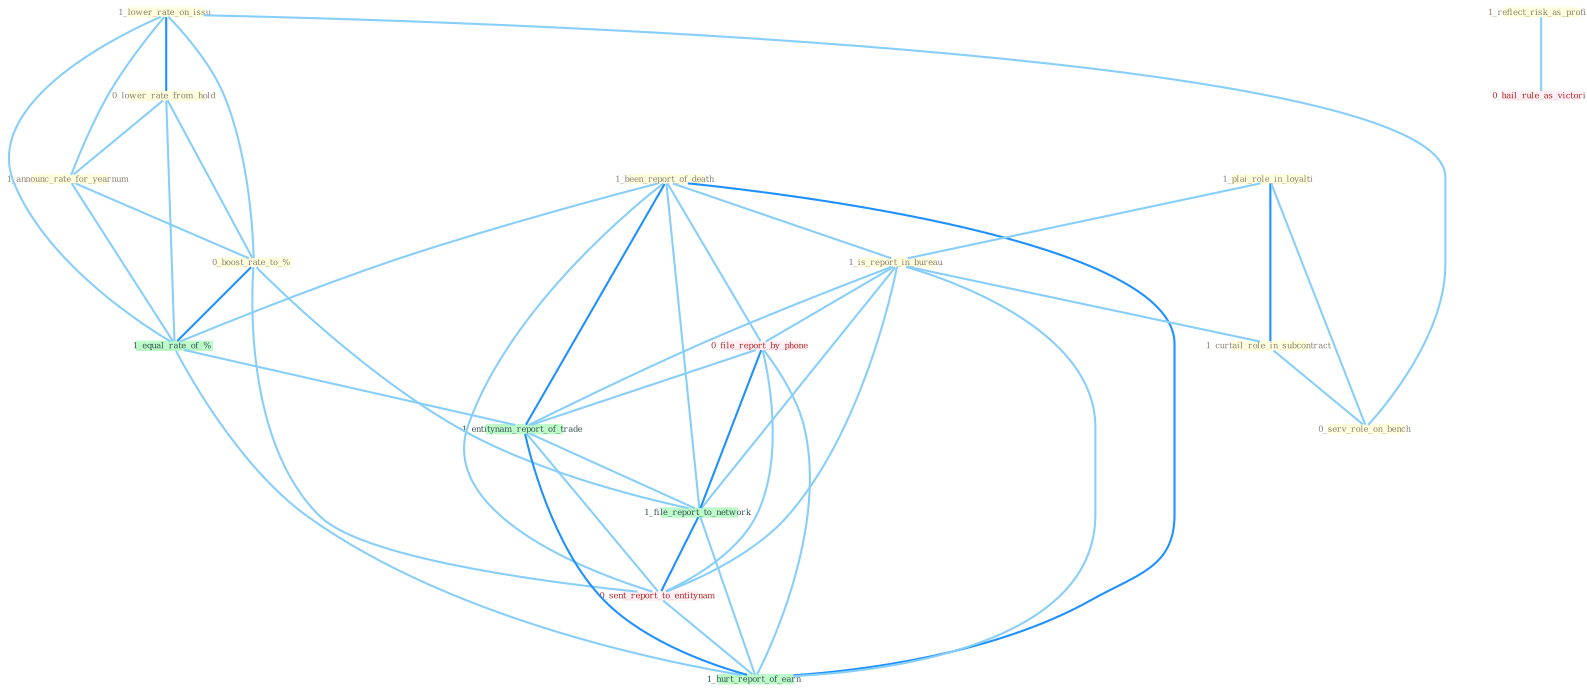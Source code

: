 Graph G{ 
    node
    [shape=polygon,style=filled,width=.5,height=.06,color="#BDFCC9",fixedsize=true,fontsize=4,
    fontcolor="#2f4f4f"];
    {node
    [color="#ffffe0", fontcolor="#8b7d6b"] "1_lower_rate_on_issu " "1_been_report_of_death " "1_plai_role_in_loyalti " "1_reflect_risk_as_profil " "0_lower_rate_from_hold " "1_announc_rate_for_yearnum " "0_boost_rate_to_% " "1_is_report_in_bureau " "1_curtail_role_in_subcontract " "0_serv_role_on_bench "}
{node [color="#fff0f5", fontcolor="#b22222"] "0_file_report_by_phone " "0_hail_rule_as_victori " "0_sent_report_to_entitynam "}
edge [color="#B0E2FF"];

	"1_lower_rate_on_issu " -- "0_lower_rate_from_hold " [w="2", color="#1e90ff" , len=0.8];
	"1_lower_rate_on_issu " -- "1_announc_rate_for_yearnum " [w="1", color="#87cefa" ];
	"1_lower_rate_on_issu " -- "0_boost_rate_to_% " [w="1", color="#87cefa" ];
	"1_lower_rate_on_issu " -- "0_serv_role_on_bench " [w="1", color="#87cefa" ];
	"1_lower_rate_on_issu " -- "1_equal_rate_of_% " [w="1", color="#87cefa" ];
	"1_been_report_of_death " -- "1_is_report_in_bureau " [w="1", color="#87cefa" ];
	"1_been_report_of_death " -- "0_file_report_by_phone " [w="1", color="#87cefa" ];
	"1_been_report_of_death " -- "1_equal_rate_of_% " [w="1", color="#87cefa" ];
	"1_been_report_of_death " -- "1_entitynam_report_of_trade " [w="2", color="#1e90ff" , len=0.8];
	"1_been_report_of_death " -- "1_file_report_to_network " [w="1", color="#87cefa" ];
	"1_been_report_of_death " -- "0_sent_report_to_entitynam " [w="1", color="#87cefa" ];
	"1_been_report_of_death " -- "1_hurt_report_of_earn " [w="2", color="#1e90ff" , len=0.8];
	"1_plai_role_in_loyalti " -- "1_is_report_in_bureau " [w="1", color="#87cefa" ];
	"1_plai_role_in_loyalti " -- "1_curtail_role_in_subcontract " [w="2", color="#1e90ff" , len=0.8];
	"1_plai_role_in_loyalti " -- "0_serv_role_on_bench " [w="1", color="#87cefa" ];
	"1_reflect_risk_as_profil " -- "0_hail_rule_as_victori " [w="1", color="#87cefa" ];
	"0_lower_rate_from_hold " -- "1_announc_rate_for_yearnum " [w="1", color="#87cefa" ];
	"0_lower_rate_from_hold " -- "0_boost_rate_to_% " [w="1", color="#87cefa" ];
	"0_lower_rate_from_hold " -- "1_equal_rate_of_% " [w="1", color="#87cefa" ];
	"1_announc_rate_for_yearnum " -- "0_boost_rate_to_% " [w="1", color="#87cefa" ];
	"1_announc_rate_for_yearnum " -- "1_equal_rate_of_% " [w="1", color="#87cefa" ];
	"0_boost_rate_to_% " -- "1_equal_rate_of_% " [w="2", color="#1e90ff" , len=0.8];
	"0_boost_rate_to_% " -- "1_file_report_to_network " [w="1", color="#87cefa" ];
	"0_boost_rate_to_% " -- "0_sent_report_to_entitynam " [w="1", color="#87cefa" ];
	"1_is_report_in_bureau " -- "1_curtail_role_in_subcontract " [w="1", color="#87cefa" ];
	"1_is_report_in_bureau " -- "0_file_report_by_phone " [w="1", color="#87cefa" ];
	"1_is_report_in_bureau " -- "1_entitynam_report_of_trade " [w="1", color="#87cefa" ];
	"1_is_report_in_bureau " -- "1_file_report_to_network " [w="1", color="#87cefa" ];
	"1_is_report_in_bureau " -- "0_sent_report_to_entitynam " [w="1", color="#87cefa" ];
	"1_is_report_in_bureau " -- "1_hurt_report_of_earn " [w="1", color="#87cefa" ];
	"1_curtail_role_in_subcontract " -- "0_serv_role_on_bench " [w="1", color="#87cefa" ];
	"0_file_report_by_phone " -- "1_entitynam_report_of_trade " [w="1", color="#87cefa" ];
	"0_file_report_by_phone " -- "1_file_report_to_network " [w="2", color="#1e90ff" , len=0.8];
	"0_file_report_by_phone " -- "0_sent_report_to_entitynam " [w="1", color="#87cefa" ];
	"0_file_report_by_phone " -- "1_hurt_report_of_earn " [w="1", color="#87cefa" ];
	"1_equal_rate_of_% " -- "1_entitynam_report_of_trade " [w="1", color="#87cefa" ];
	"1_equal_rate_of_% " -- "1_hurt_report_of_earn " [w="1", color="#87cefa" ];
	"1_entitynam_report_of_trade " -- "1_file_report_to_network " [w="1", color="#87cefa" ];
	"1_entitynam_report_of_trade " -- "0_sent_report_to_entitynam " [w="1", color="#87cefa" ];
	"1_entitynam_report_of_trade " -- "1_hurt_report_of_earn " [w="2", color="#1e90ff" , len=0.8];
	"1_file_report_to_network " -- "0_sent_report_to_entitynam " [w="2", color="#1e90ff" , len=0.8];
	"1_file_report_to_network " -- "1_hurt_report_of_earn " [w="1", color="#87cefa" ];
	"0_sent_report_to_entitynam " -- "1_hurt_report_of_earn " [w="1", color="#87cefa" ];
}